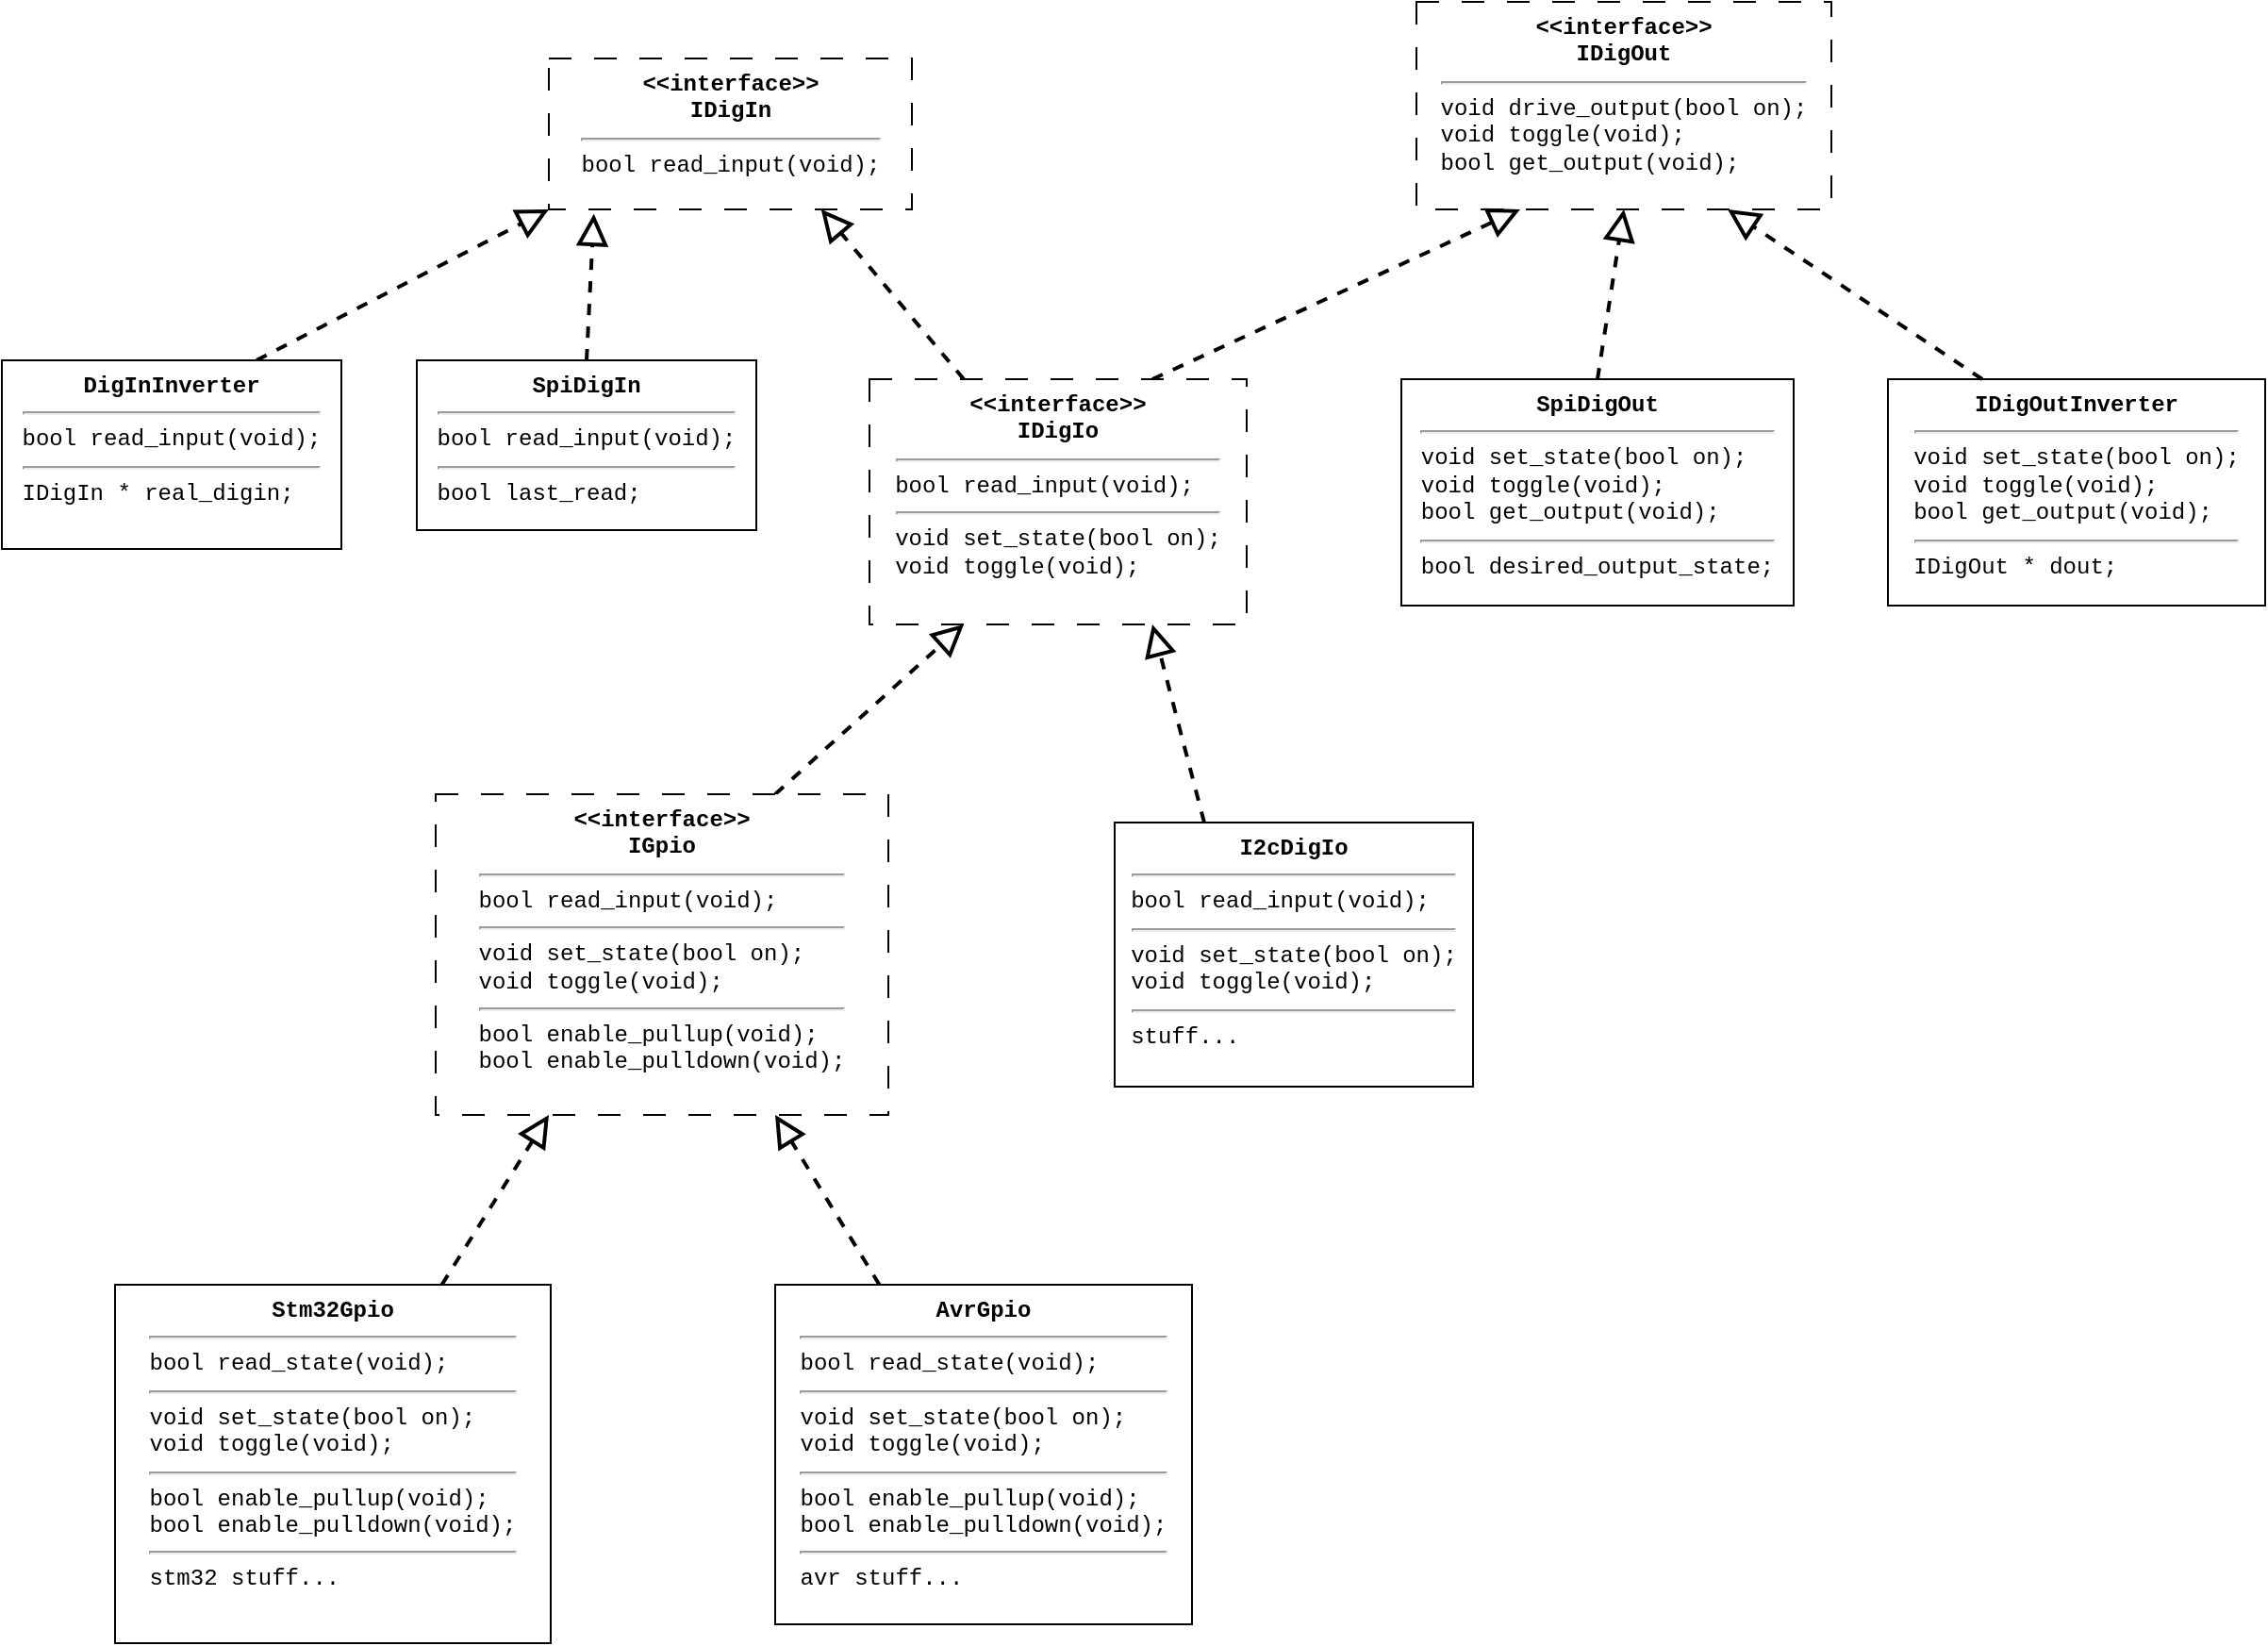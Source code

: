 <mxfile version="23.1.5" type="device" pages="2">
  <diagram name="Page-1" id="SQHprDfSTZKvVdDAGZBl">
    <mxGraphModel dx="2393" dy="1338" grid="1" gridSize="10" guides="1" tooltips="1" connect="1" arrows="1" fold="1" page="0" pageScale="1" pageWidth="850" pageHeight="1100" math="0" shadow="0">
      <root>
        <mxCell id="0" />
        <mxCell id="1" parent="0" />
        <mxCell id="e7pb0ASpQ5ocscCcJqfW-1" value="&lt;b style=&quot;font-size: 12px;&quot;&gt;&amp;lt;&amp;lt;interface&amp;gt;&amp;gt;&lt;br style=&quot;font-size: 12px;&quot;&gt;&lt;/b&gt;&lt;b style=&quot;font-size: 12px;&quot;&gt;IDigOut&lt;br style=&quot;font-size: 12px;&quot;&gt;&lt;/b&gt;&lt;hr style=&quot;text-align: left; font-size: 12px;&quot;&gt;&lt;font style=&quot;background-color: initial; font-size: 12px;&quot;&gt;&lt;div style=&quot;text-align: left; font-size: 12px;&quot;&gt;&lt;span style=&quot;background-color: initial; font-size: 12px;&quot;&gt;void drive_output(bool on);&lt;/span&gt;&lt;/div&gt;&lt;div style=&quot;text-align: left; font-size: 12px;&quot;&gt;&lt;font style=&quot;background-color: initial; font-size: 12px;&quot;&gt;&lt;span style=&quot;background-color: initial; font-size: 12px;&quot;&gt;void toggle(void);&lt;/span&gt;&lt;/font&gt;&lt;/div&gt;&lt;div style=&quot;text-align: left; font-size: 12px;&quot;&gt;&lt;font style=&quot;background-color: initial; font-size: 12px;&quot;&gt;&lt;span style=&quot;background-color: initial; font-size: 12px;&quot;&gt;bool get_output(void);&lt;/span&gt;&lt;/font&gt;&lt;/div&gt;&lt;/font&gt;" style="rounded=0;whiteSpace=wrap;html=1;hachureGap=4;fontFamily=Courier New;fontSize=12;dashed=1;dashPattern=12 12;verticalAlign=top;" vertex="1" parent="1">
          <mxGeometry x="340" y="-70" width="220" height="110" as="geometry" />
        </mxCell>
        <mxCell id="e7pb0ASpQ5ocscCcJqfW-2" style="edgeStyle=none;shape=connector;rounded=0;orthogonalLoop=1;jettySize=auto;html=1;exitX=0.5;exitY=0;exitDx=0;exitDy=0;entryX=0.5;entryY=1;entryDx=0;entryDy=0;labelBackgroundColor=default;strokeColor=default;align=center;verticalAlign=middle;fontFamily=Helvetica;fontSize=12;fontColor=default;endArrow=block;endFill=0;dashed=1;endSize=12;strokeWidth=2;" edge="1" parent="1" source="e7pb0ASpQ5ocscCcJqfW-12" target="e7pb0ASpQ5ocscCcJqfW-1">
          <mxGeometry relative="1" as="geometry">
            <mxPoint x="355" y="400" as="sourcePoint" />
            <mxPoint x="258.75" y="340" as="targetPoint" />
          </mxGeometry>
        </mxCell>
        <mxCell id="e7pb0ASpQ5ocscCcJqfW-3" value="&lt;b style=&quot;font-size: 12px;&quot;&gt;&amp;lt;&amp;lt;interface&amp;gt;&amp;gt;&lt;br style=&quot;font-size: 12px;&quot;&gt;&lt;/b&gt;&lt;b style=&quot;font-size: 12px;&quot;&gt;IDigIn&lt;br style=&quot;font-size: 12px;&quot;&gt;&lt;/b&gt;&lt;hr style=&quot;text-align: left; font-size: 12px;&quot;&gt;&lt;font style=&quot;text-align: left; background-color: initial; font-size: 12px;&quot;&gt;&lt;span style=&quot;background-color: initial; font-size: 12px;&quot;&gt;bool read_input(void);&lt;/span&gt;&lt;br style=&quot;font-size: 12px;&quot;&gt;&lt;/font&gt;" style="rounded=0;whiteSpace=wrap;html=1;hachureGap=4;fontFamily=Courier New;fontSize=12;dashed=1;dashPattern=12 12;verticalAlign=top;" vertex="1" parent="1">
          <mxGeometry x="-120" y="-40" width="192.5" height="80" as="geometry" />
        </mxCell>
        <mxCell id="e7pb0ASpQ5ocscCcJqfW-4" style="shape=connector;rounded=0;orthogonalLoop=1;jettySize=auto;html=1;exitX=0.25;exitY=0;exitDx=0;exitDy=0;entryX=0.75;entryY=1;entryDx=0;entryDy=0;dashed=1;labelBackgroundColor=default;strokeColor=default;strokeWidth=2;align=center;verticalAlign=middle;fontFamily=Helvetica;fontSize=12;fontColor=default;endArrow=block;endFill=0;endSize=12;" edge="1" parent="1" source="e7pb0ASpQ5ocscCcJqfW-15" target="e7pb0ASpQ5ocscCcJqfW-3">
          <mxGeometry relative="1" as="geometry" />
        </mxCell>
        <mxCell id="e7pb0ASpQ5ocscCcJqfW-5" style="shape=connector;rounded=0;orthogonalLoop=1;jettySize=auto;html=1;exitX=0.75;exitY=0;exitDx=0;exitDy=0;entryX=0.25;entryY=1;entryDx=0;entryDy=0;dashed=1;labelBackgroundColor=default;strokeColor=default;strokeWidth=2;align=center;verticalAlign=middle;fontFamily=Helvetica;fontSize=12;fontColor=default;endArrow=block;endFill=0;endSize=12;" edge="1" parent="1" source="e7pb0ASpQ5ocscCcJqfW-15" target="e7pb0ASpQ5ocscCcJqfW-1">
          <mxGeometry relative="1" as="geometry" />
        </mxCell>
        <mxCell id="e7pb0ASpQ5ocscCcJqfW-6" style="edgeStyle=none;shape=connector;rounded=0;orthogonalLoop=1;jettySize=auto;html=1;exitX=0.75;exitY=0;exitDx=0;exitDy=0;entryX=0.25;entryY=1;entryDx=0;entryDy=0;dashed=1;labelBackgroundColor=default;strokeColor=default;strokeWidth=2;align=center;verticalAlign=middle;fontFamily=Helvetica;fontSize=12;fontColor=default;endArrow=block;endFill=0;endSize=12;" edge="1" parent="1" source="e7pb0ASpQ5ocscCcJqfW-7" target="e7pb0ASpQ5ocscCcJqfW-15">
          <mxGeometry relative="1" as="geometry" />
        </mxCell>
        <mxCell id="e7pb0ASpQ5ocscCcJqfW-7" value="&lt;b style=&quot;font-size: 12px;&quot;&gt;&amp;lt;&amp;lt;interface&amp;gt;&amp;gt;&lt;br style=&quot;font-size: 12px;&quot;&gt;IGpio&lt;br style=&quot;font-size: 12px;&quot;&gt;&lt;/b&gt;&lt;hr style=&quot;text-align: left; font-size: 12px;&quot;&gt;&lt;div style=&quot;text-align: left; font-size: 12px;&quot;&gt;&lt;div style=&quot;font-size: 12px;&quot;&gt;bool read_input(void);&lt;/div&gt;&lt;div style=&quot;font-size: 12px;&quot;&gt;&lt;hr style=&quot;font-size: 12px;&quot;&gt;&lt;/div&gt;&lt;div style=&quot;font-size: 12px;&quot;&gt;&lt;span style=&quot;background-color: initial; font-size: 12px;&quot;&gt;void set_state(bool on);&lt;/span&gt;&lt;/div&gt;&lt;/div&gt;&lt;div style=&quot;text-align: left; font-size: 12px;&quot;&gt;&lt;font style=&quot;background-color: initial; font-size: 12px;&quot;&gt;&lt;span style=&quot;background-color: initial; font-size: 12px;&quot;&gt;void toggle(void);&lt;/span&gt;&lt;/font&gt;&lt;/div&gt;&lt;div style=&quot;text-align: left; font-size: 12px;&quot;&gt;&lt;hr style=&quot;font-size: 12px;&quot;&gt;&lt;/div&gt;&lt;div style=&quot;text-align: left; font-size: 12px;&quot;&gt;&lt;span style=&quot;background-color: initial; font-size: 12px;&quot;&gt;bool enable_pullup(void);&lt;/span&gt;&lt;/div&gt;&lt;div style=&quot;text-align: left; font-size: 12px;&quot;&gt;bool enable_pulldown(void);&lt;span style=&quot;background-color: initial; font-size: 12px;&quot;&gt;&lt;br style=&quot;font-size: 12px;&quot;&gt;&lt;/span&gt;&lt;/div&gt;" style="rounded=0;whiteSpace=wrap;html=1;hachureGap=4;fontFamily=Courier New;fontSize=12;dashed=1;verticalAlign=top;dashPattern=12 12;" vertex="1" parent="1">
          <mxGeometry x="-180" y="350" width="240" height="170" as="geometry" />
        </mxCell>
        <mxCell id="e7pb0ASpQ5ocscCcJqfW-8" style="edgeStyle=none;shape=connector;rounded=0;orthogonalLoop=1;jettySize=auto;html=1;exitX=0.75;exitY=0;exitDx=0;exitDy=0;entryX=0.25;entryY=1;entryDx=0;entryDy=0;dashed=1;labelBackgroundColor=default;strokeColor=default;strokeWidth=2;align=center;verticalAlign=middle;fontFamily=Helvetica;fontSize=12;fontColor=default;endArrow=block;endFill=0;endSize=12;" edge="1" parent="1" source="e7pb0ASpQ5ocscCcJqfW-9" target="e7pb0ASpQ5ocscCcJqfW-7">
          <mxGeometry relative="1" as="geometry" />
        </mxCell>
        <mxCell id="e7pb0ASpQ5ocscCcJqfW-9" value="&lt;b style=&quot;font-size: 12px;&quot;&gt;Stm32Gpio&lt;br style=&quot;font-size: 12px;&quot;&gt;&lt;/b&gt;&lt;hr style=&quot;text-align: left; font-size: 12px;&quot;&gt;&lt;div style=&quot;text-align: left; font-size: 12px;&quot;&gt;&lt;div style=&quot;font-size: 12px;&quot;&gt;&lt;div style=&quot;font-size: 12px;&quot;&gt;&lt;div style=&quot;font-size: 12px;&quot;&gt;bool read_state(void);&lt;/div&gt;&lt;div style=&quot;font-size: 12px;&quot;&gt;&lt;hr style=&quot;font-size: 12px;&quot;&gt;&lt;/div&gt;&lt;div style=&quot;font-size: 12px;&quot;&gt;void set_state(bool on);&lt;br style=&quot;font-size: 12px;&quot;&gt;&lt;/div&gt;&lt;div style=&quot;font-size: 12px;&quot;&gt;&lt;span style=&quot;background-color: initial; font-size: 12px;&quot;&gt;void toggle(void);&lt;/span&gt;&lt;br style=&quot;font-size: 12px;&quot;&gt;&lt;/div&gt;&lt;/div&gt;&lt;div style=&quot;font-size: 12px;&quot;&gt;&lt;hr style=&quot;font-size: 12px;&quot;&gt;&lt;/div&gt;&lt;div style=&quot;font-size: 12px;&quot;&gt;&lt;span style=&quot;background-color: initial; font-size: 12px;&quot;&gt;bool enable_pullup(void);&lt;/span&gt;&lt;/div&gt;&lt;div style=&quot;font-size: 12px;&quot;&gt;bool enable_pulldown(void);&lt;/div&gt;&lt;/div&gt;&lt;div style=&quot;font-size: 12px;&quot;&gt;&lt;hr style=&quot;font-size: 12px;&quot;&gt;stm32 stuff...&lt;/div&gt;&lt;/div&gt;" style="rounded=0;whiteSpace=wrap;html=1;hachureGap=4;fontFamily=Courier New;fontSize=12;verticalAlign=top;" vertex="1" parent="1">
          <mxGeometry x="-350" y="610" width="231" height="190" as="geometry" />
        </mxCell>
        <mxCell id="e7pb0ASpQ5ocscCcJqfW-10" style="edgeStyle=none;shape=connector;rounded=0;orthogonalLoop=1;jettySize=auto;html=1;exitX=0.25;exitY=0;exitDx=0;exitDy=0;entryX=0.75;entryY=1;entryDx=0;entryDy=0;dashed=1;labelBackgroundColor=default;strokeColor=default;strokeWidth=2;align=center;verticalAlign=middle;fontFamily=Helvetica;fontSize=12;fontColor=default;endArrow=block;endFill=0;endSize=12;" edge="1" parent="1" source="e7pb0ASpQ5ocscCcJqfW-11" target="e7pb0ASpQ5ocscCcJqfW-7">
          <mxGeometry relative="1" as="geometry" />
        </mxCell>
        <mxCell id="e7pb0ASpQ5ocscCcJqfW-11" value="&lt;b style=&quot;font-size: 12px;&quot;&gt;AvrGpio&lt;br style=&quot;font-size: 12px;&quot;&gt;&lt;/b&gt;&lt;hr style=&quot;text-align: left; font-size: 12px;&quot;&gt;&lt;div style=&quot;text-align: left; font-size: 12px;&quot;&gt;&lt;div style=&quot;font-size: 12px;&quot;&gt;&lt;div style=&quot;font-size: 12px;&quot;&gt;&lt;div style=&quot;font-size: 12px;&quot;&gt;bool read_state(void);&lt;/div&gt;&lt;div style=&quot;font-size: 12px;&quot;&gt;&lt;hr style=&quot;font-size: 12px;&quot;&gt;&lt;/div&gt;&lt;div style=&quot;font-size: 12px;&quot;&gt;void set_state(bool on);&lt;br style=&quot;font-size: 12px;&quot;&gt;&lt;/div&gt;&lt;div style=&quot;font-size: 12px;&quot;&gt;&lt;span style=&quot;background-color: initial; font-size: 12px;&quot;&gt;void toggle(void);&lt;/span&gt;&lt;br style=&quot;font-size: 12px;&quot;&gt;&lt;/div&gt;&lt;/div&gt;&lt;div style=&quot;font-size: 12px;&quot;&gt;&lt;hr style=&quot;font-size: 12px;&quot;&gt;&lt;/div&gt;&lt;div style=&quot;font-size: 12px;&quot;&gt;&lt;span style=&quot;background-color: initial; font-size: 12px;&quot;&gt;bool enable_pullup(void);&lt;/span&gt;&lt;/div&gt;&lt;div style=&quot;font-size: 12px;&quot;&gt;bool enable_pulldown(void);&lt;/div&gt;&lt;/div&gt;&lt;div style=&quot;font-size: 12px;&quot;&gt;&lt;hr style=&quot;font-size: 12px;&quot;&gt;avr stuff...&lt;/div&gt;&lt;/div&gt;" style="rounded=0;whiteSpace=wrap;html=1;hachureGap=4;fontFamily=Courier New;fontSize=12;verticalAlign=top;" vertex="1" parent="1">
          <mxGeometry y="610" width="221" height="180" as="geometry" />
        </mxCell>
        <mxCell id="e7pb0ASpQ5ocscCcJqfW-12" value="&lt;b style=&quot;font-size: 12px;&quot;&gt;SpiDigOut&lt;br style=&quot;font-size: 12px;&quot;&gt;&lt;/b&gt;&lt;hr style=&quot;text-align: left; font-size: 12px;&quot;&gt;&lt;div style=&quot;text-align: left; font-size: 12px;&quot;&gt;&lt;div style=&quot;font-size: 12px;&quot;&gt;&lt;div style=&quot;font-size: 12px;&quot;&gt;&lt;div style=&quot;font-size: 12px;&quot;&gt;&lt;/div&gt;&lt;div style=&quot;font-size: 12px;&quot;&gt;void set_state(bool on);&lt;br style=&quot;font-size: 12px;&quot;&gt;&lt;/div&gt;&lt;div style=&quot;font-size: 12px;&quot;&gt;&lt;span style=&quot;background-color: initial; font-size: 12px;&quot;&gt;void toggle(void);&lt;/span&gt;&lt;br style=&quot;font-size: 12px;&quot;&gt;&lt;/div&gt;&lt;/div&gt;&lt;div style=&quot;font-size: 12px;&quot;&gt;bool get_output(void);&lt;span style=&quot;background-color: initial; font-size: 12px;&quot;&gt;&lt;br style=&quot;font-size: 12px;&quot;&gt;&lt;/span&gt;&lt;/div&gt;&lt;div style=&quot;font-size: 12px;&quot;&gt;&lt;hr style=&quot;font-size: 12px;&quot;&gt;&lt;/div&gt;&lt;div style=&quot;font-size: 12px;&quot;&gt;&lt;/div&gt;&lt;/div&gt;&lt;div style=&quot;font-size: 12px;&quot;&gt;bool desired_output_state;&lt;/div&gt;&lt;/div&gt;" style="rounded=0;whiteSpace=wrap;html=1;hachureGap=4;fontFamily=Courier New;fontSize=12;verticalAlign=top;" vertex="1" parent="1">
          <mxGeometry x="332" y="130" width="208" height="120" as="geometry" />
        </mxCell>
        <mxCell id="e7pb0ASpQ5ocscCcJqfW-13" value="&lt;b style=&quot;font-size: 12px;&quot;&gt;SpiDigIn&lt;br style=&quot;font-size: 12px;&quot;&gt;&lt;/b&gt;&lt;hr style=&quot;text-align: left; font-size: 12px;&quot;&gt;&lt;div style=&quot;text-align: left; font-size: 12px;&quot;&gt;&lt;div style=&quot;font-size: 12px;&quot;&gt;&lt;div style=&quot;font-size: 12px;&quot;&gt;&lt;div style=&quot;font-size: 12px;&quot;&gt;&lt;/div&gt;&lt;div style=&quot;font-size: 12px;&quot;&gt;bool read_input(void);&lt;br style=&quot;font-size: 12px;&quot;&gt;&lt;/div&gt;&lt;div style=&quot;font-size: 12px;&quot;&gt;&lt;/div&gt;&lt;/div&gt;&lt;div style=&quot;font-size: 12px;&quot;&gt;&lt;/div&gt;&lt;/div&gt;&lt;div style=&quot;font-size: 12px;&quot;&gt;&lt;hr style=&quot;font-size: 12px;&quot;&gt;&lt;/div&gt;&lt;div style=&quot;font-size: 12px;&quot;&gt;&lt;div style=&quot;font-size: 12px;&quot;&gt;bool last_read;&lt;/div&gt;&lt;/div&gt;&lt;/div&gt;" style="rounded=0;whiteSpace=wrap;html=1;hachureGap=4;fontFamily=Courier New;fontSize=12;verticalAlign=top;" vertex="1" parent="1">
          <mxGeometry x="-190" y="120" width="180" height="90" as="geometry" />
        </mxCell>
        <mxCell id="e7pb0ASpQ5ocscCcJqfW-14" style="edgeStyle=none;shape=connector;rounded=0;orthogonalLoop=1;jettySize=auto;html=1;exitX=0.5;exitY=0;exitDx=0;exitDy=0;entryX=0.124;entryY=1.029;entryDx=0;entryDy=0;entryPerimeter=0;dashed=1;labelBackgroundColor=default;strokeColor=default;strokeWidth=2;align=center;verticalAlign=middle;fontFamily=Helvetica;fontSize=12;fontColor=default;endArrow=block;endFill=0;endSize=12;" edge="1" parent="1" source="e7pb0ASpQ5ocscCcJqfW-13" target="e7pb0ASpQ5ocscCcJqfW-3">
          <mxGeometry relative="1" as="geometry" />
        </mxCell>
        <mxCell id="e7pb0ASpQ5ocscCcJqfW-15" value="&lt;b style=&quot;font-size: 12px;&quot;&gt;&amp;lt;&amp;lt;interface&amp;gt;&amp;gt;&lt;br style=&quot;font-size: 12px;&quot;&gt;&lt;/b&gt;&lt;b style=&quot;font-size: 12px;&quot;&gt;IDigIo&lt;br style=&quot;font-size: 12px;&quot;&gt;&lt;/b&gt;&lt;hr style=&quot;text-align: left; font-size: 12px;&quot;&gt;&lt;div style=&quot;text-align: left; font-size: 12px;&quot;&gt;&lt;div style=&quot;font-size: 12px;&quot;&gt;&lt;div style=&quot;font-size: 12px;&quot;&gt;bool read_input(void);&lt;/div&gt;&lt;div style=&quot;font-size: 12px;&quot;&gt;&lt;hr style=&quot;font-size: 12px;&quot;&gt;&lt;/div&gt;&lt;div style=&quot;font-size: 12px;&quot;&gt;void set_state(bool on);&lt;/div&gt;&lt;/div&gt;&lt;div style=&quot;font-size: 12px;&quot;&gt;&lt;font style=&quot;background-color: initial; font-size: 12px;&quot;&gt;&lt;span style=&quot;background-color: initial; font-size: 12px;&quot;&gt;void toggle(void);&lt;/span&gt;&lt;/font&gt;&lt;/div&gt;&lt;div style=&quot;font-size: 12px;&quot;&gt;&lt;font style=&quot;background-color: initial; font-size: 12px;&quot;&gt;&lt;span style=&quot;background-color: initial; font-size: 12px;&quot;&gt;&lt;br style=&quot;font-size: 12px;&quot;&gt;&lt;/span&gt;&lt;/font&gt;&lt;/div&gt;&lt;/div&gt;" style="rounded=0;whiteSpace=wrap;html=1;hachureGap=4;fontFamily=Courier New;fontSize=12;dashed=1;dashPattern=12 12;verticalAlign=top;" vertex="1" parent="1">
          <mxGeometry x="50" y="130" width="200" height="130" as="geometry" />
        </mxCell>
        <mxCell id="e7pb0ASpQ5ocscCcJqfW-16" style="edgeStyle=none;shape=connector;rounded=0;orthogonalLoop=1;jettySize=auto;html=1;exitX=0.25;exitY=0;exitDx=0;exitDy=0;entryX=0.75;entryY=1;entryDx=0;entryDy=0;dashed=1;labelBackgroundColor=default;strokeColor=default;strokeWidth=2;align=center;verticalAlign=middle;fontFamily=Helvetica;fontSize=12;fontColor=default;endArrow=block;endFill=0;endSize=12;" edge="1" parent="1" source="e7pb0ASpQ5ocscCcJqfW-17" target="e7pb0ASpQ5ocscCcJqfW-15">
          <mxGeometry relative="1" as="geometry" />
        </mxCell>
        <mxCell id="e7pb0ASpQ5ocscCcJqfW-17" value="&lt;b style=&quot;font-size: 12px;&quot;&gt;I2cDigIo&lt;br style=&quot;font-size: 12px;&quot;&gt;&lt;/b&gt;&lt;hr style=&quot;text-align: left; font-size: 12px;&quot;&gt;&lt;div style=&quot;text-align: left; font-size: 12px;&quot;&gt;&lt;div style=&quot;font-size: 12px;&quot;&gt;&lt;div style=&quot;font-size: 12px;&quot;&gt;&lt;div style=&quot;font-size: 12px;&quot;&gt;&lt;/div&gt;&lt;div style=&quot;font-size: 12px;&quot;&gt;&lt;div style=&quot;font-size: 12px;&quot;&gt;&lt;div style=&quot;font-size: 12px;&quot;&gt;bool read_input(void);&lt;/div&gt;&lt;div style=&quot;font-size: 12px;&quot;&gt;&lt;hr style=&quot;font-size: 12px;&quot;&gt;&lt;/div&gt;&lt;div style=&quot;font-size: 12px;&quot;&gt;void set_state(bool on);&lt;/div&gt;&lt;/div&gt;&lt;div style=&quot;font-size: 12px;&quot;&gt;&lt;font style=&quot;background-color: initial; font-size: 12px;&quot;&gt;&lt;span style=&quot;background-color: initial; font-size: 12px;&quot;&gt;void toggle(void);&lt;/span&gt;&lt;/font&gt;&lt;/div&gt;&lt;/div&gt;&lt;/div&gt;&lt;div style=&quot;font-size: 12px;&quot;&gt;&lt;hr style=&quot;font-size: 12px;&quot;&gt;&lt;/div&gt;&lt;div style=&quot;font-size: 12px;&quot;&gt;&lt;/div&gt;&lt;/div&gt;&lt;div style=&quot;font-size: 12px;&quot;&gt;stuff...&lt;/div&gt;&lt;/div&gt;" style="rounded=0;whiteSpace=wrap;html=1;hachureGap=4;fontFamily=Courier New;fontSize=12;verticalAlign=top;" vertex="1" parent="1">
          <mxGeometry x="180" y="365" width="190" height="140" as="geometry" />
        </mxCell>
        <mxCell id="e7pb0ASpQ5ocscCcJqfW-35" style="edgeStyle=none;rounded=0;orthogonalLoop=1;jettySize=auto;html=1;exitX=0.75;exitY=0;exitDx=0;exitDy=0;entryX=0;entryY=1;entryDx=0;entryDy=0;dashed=1;strokeColor=default;strokeWidth=2;align=center;verticalAlign=middle;fontFamily=Helvetica;fontSize=12;fontColor=default;labelBackgroundColor=default;endArrow=block;endFill=0;endSize=12;" edge="1" parent="1" source="e7pb0ASpQ5ocscCcJqfW-36" target="e7pb0ASpQ5ocscCcJqfW-3">
          <mxGeometry relative="1" as="geometry" />
        </mxCell>
        <mxCell id="e7pb0ASpQ5ocscCcJqfW-36" value="&lt;b style=&quot;font-size: 12px;&quot;&gt;DigInInverter&lt;br style=&quot;font-size: 12px;&quot;&gt;&lt;/b&gt;&lt;hr style=&quot;text-align: left; font-size: 12px;&quot;&gt;&lt;font style=&quot;text-align: left; background-color: initial; font-size: 12px;&quot;&gt;&lt;div style=&quot;font-size: 12px;&quot;&gt;&lt;div style=&quot;font-size: 12px;&quot;&gt;&lt;div style=&quot;font-size: 12px;&quot;&gt;bool read_input(void);&lt;br style=&quot;font-size: 12px;&quot;&gt;&lt;/div&gt;&lt;div style=&quot;font-size: 12px;&quot;&gt;&lt;/div&gt;&lt;/div&gt;&lt;div style=&quot;font-size: 12px;&quot;&gt;&lt;/div&gt;&lt;/div&gt;&lt;div style=&quot;font-size: 12px;&quot;&gt;&lt;hr style=&quot;font-size: 12px;&quot;&gt;&lt;/div&gt;&lt;div style=&quot;font-size: 12px;&quot;&gt;IDigIn * real_digin;&lt;/div&gt;&lt;/font&gt;" style="rounded=0;whiteSpace=wrap;html=1;hachureGap=4;fontFamily=Courier New;fontSize=12;verticalAlign=top;strokeColor=default;align=center;fontColor=default;fillColor=default;" vertex="1" parent="1">
          <mxGeometry x="-410" y="120" width="180" height="100" as="geometry" />
        </mxCell>
        <mxCell id="e7pb0ASpQ5ocscCcJqfW-38" value="&lt;b style=&quot;font-size: 12px;&quot;&gt;IDigOutInverter&lt;/b&gt;&lt;b style=&quot;font-size: 12px;&quot;&gt;&lt;br style=&quot;font-size: 12px;&quot;&gt;&lt;/b&gt;&lt;hr style=&quot;text-align: left; font-size: 12px;&quot;&gt;&lt;div style=&quot;text-align: left; font-size: 12px;&quot;&gt;&lt;div style=&quot;font-size: 12px;&quot;&gt;&lt;div style=&quot;font-size: 12px;&quot;&gt;&lt;div style=&quot;font-size: 12px;&quot;&gt;&lt;/div&gt;&lt;div style=&quot;font-size: 12px;&quot;&gt;void set_state(bool on);&lt;br style=&quot;font-size: 12px;&quot;&gt;&lt;/div&gt;&lt;div style=&quot;font-size: 12px;&quot;&gt;&lt;span style=&quot;background-color: initial; font-size: 12px;&quot;&gt;void toggle(void);&lt;/span&gt;&lt;br style=&quot;font-size: 12px;&quot;&gt;&lt;/div&gt;&lt;/div&gt;&lt;div style=&quot;font-size: 12px;&quot;&gt;bool get_output(void);&lt;span style=&quot;background-color: initial; font-size: 12px;&quot;&gt;&lt;br style=&quot;font-size: 12px;&quot;&gt;&lt;/span&gt;&lt;/div&gt;&lt;div style=&quot;font-size: 12px;&quot;&gt;&lt;hr style=&quot;font-size: 12px;&quot;&gt;&lt;/div&gt;&lt;div style=&quot;font-size: 12px;&quot;&gt;&lt;/div&gt;&lt;/div&gt;&lt;div style=&quot;font-size: 12px;&quot;&gt;IDigOut * dout;&lt;/div&gt;&lt;/div&gt;" style="rounded=0;whiteSpace=wrap;html=1;hachureGap=4;fontFamily=Courier New;fontSize=12;verticalAlign=top;" vertex="1" parent="1">
          <mxGeometry x="590" y="130" width="200" height="120" as="geometry" />
        </mxCell>
        <mxCell id="e7pb0ASpQ5ocscCcJqfW-39" style="edgeStyle=none;rounded=0;orthogonalLoop=1;jettySize=auto;html=1;exitX=0.25;exitY=0;exitDx=0;exitDy=0;entryX=0.75;entryY=1;entryDx=0;entryDy=0;dashed=1;strokeColor=default;strokeWidth=2;align=center;verticalAlign=middle;fontFamily=Helvetica;fontSize=12;fontColor=default;labelBackgroundColor=default;endArrow=block;endFill=0;endSize=12;" edge="1" parent="1" source="e7pb0ASpQ5ocscCcJqfW-38" target="e7pb0ASpQ5ocscCcJqfW-1">
          <mxGeometry relative="1" as="geometry" />
        </mxCell>
      </root>
    </mxGraphModel>
  </diagram>
  <diagram id="0QGUAxmF6b4Vd_YSF9hV" name="notes">
    <mxGraphModel dx="2234" dy="1644" grid="1" gridSize="10" guides="1" tooltips="1" connect="1" arrows="1" fold="1" page="0" pageScale="1" pageWidth="850" pageHeight="1100" math="0" shadow="0">
      <root>
        <mxCell id="0" />
        <mxCell id="1" parent="0" />
        <mxCell id="d5WXvISdQU6r6wFA3HAB-1" value="&lt;span style=&quot;color: rgb(240, 240, 240); font-family: &amp;quot;Courier New&amp;quot;; font-size: 12px; font-style: normal; font-variant-ligatures: normal; font-variant-caps: normal; font-weight: 400; letter-spacing: normal; orphans: 2; text-align: left; text-indent: 0px; text-transform: none; widows: 2; word-spacing: 0px; -webkit-text-stroke-width: 0px; background-color: rgb(24, 20, 29); text-decoration-thickness: initial; text-decoration-style: initial; text-decoration-color: initial; float: none; display: inline !important;&quot;&gt;Should read_input() be === to get_state()?&lt;br style=&quot;font-size: 12px;&quot;&gt;- This would eliminate IDigOut need.&lt;br style=&quot;font-size: 12px;&quot;&gt;Could be done, but they are conceptually different.&lt;br style=&quot;font-size: 12px;&quot;&gt;The output&#39;s state can be read, but it isn&#39;t an input.&lt;br style=&quot;font-size: 12px;&quot;&gt;&lt;/span&gt;" style="text;whiteSpace=wrap;html=1;fontFamily=Helvetica;fontSize=12;fontColor=default;labelBackgroundColor=default;" vertex="1" parent="1">
          <mxGeometry x="-230" y="-390" width="670" height="130" as="geometry" />
        </mxCell>
        <mxCell id="d5WXvISdQU6r6wFA3HAB-2" value="&lt;span style=&quot;color: rgb(240, 240, 240); font-family: &amp;quot;Courier New&amp;quot;; font-size: 12px; font-style: normal; font-variant-ligatures: normal; font-variant-caps: normal; font-weight: 400; letter-spacing: normal; orphans: 2; text-align: left; text-indent: 0px; text-transform: none; widows: 2; word-spacing: 0px; -webkit-text-stroke-width: 0px; background-color: rgb(24, 20, 29); text-decoration-thickness: initial; text-decoration-style: initial; text-decoration-color: initial; float: none; display: inline !important;&quot;&gt;Where should inversion happen? In LED class where it can have active high/low setting?&lt;br style=&quot;font-size: 12px;&quot;&gt;&lt;br style=&quot;font-size: 12px;&quot;&gt;Actually could still be useful for a replacement part has inverted logic.&lt;br style=&quot;font-size: 12px;&quot;&gt;&lt;/span&gt;" style="text;whiteSpace=wrap;html=1;fontFamily=Helvetica;fontSize=12;fontColor=default;labelBackgroundColor=default;" vertex="1" parent="1">
          <mxGeometry x="270" y="-410" width="470" height="170" as="geometry" />
        </mxCell>
        <mxCell id="d5WXvISdQU6r6wFA3HAB-3" value="&lt;span style=&quot;color: rgb(240, 240, 240); font-family: &amp;quot;Courier New&amp;quot;; font-size: 12px; font-style: normal; font-variant-ligatures: normal; font-variant-caps: normal; font-weight: 400; letter-spacing: normal; orphans: 2; text-align: left; text-indent: 0px; text-transform: none; widows: 2; word-spacing: 0px; -webkit-text-stroke-width: 0px; background-color: rgb(24, 20, 29); text-decoration-thickness: initial; text-decoration-style: initial; text-decoration-color: initial; float: none; display: inline !important;&quot;&gt;Where should input inversion happen? In SwitchInput class?&lt;br style=&quot;font-size: 12px;&quot;&gt;&lt;br style=&quot;font-size: 12px;&quot;&gt;Could still be useful here for when a replacement part has inverted logic.&lt;br style=&quot;font-size: 12px;&quot;&gt;&lt;/span&gt;" style="text;whiteSpace=wrap;html=1;fontFamily=Helvetica;fontSize=12;fontColor=default;labelBackgroundColor=default;" vertex="1" parent="1">
          <mxGeometry x="-800" y="-380" width="470" height="140" as="geometry" />
        </mxCell>
      </root>
    </mxGraphModel>
  </diagram>
</mxfile>
